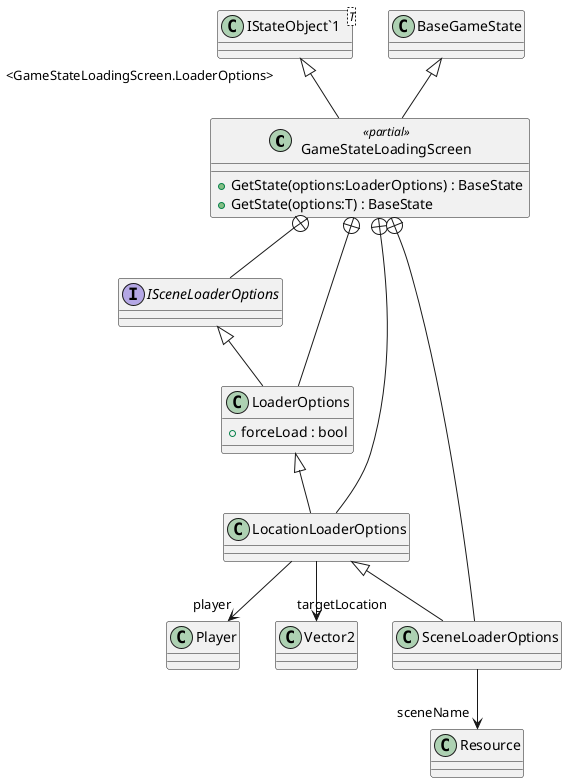 @startuml
class GameStateLoadingScreen <<partial>> {
    + GetState(options:LoaderOptions) : BaseState
    + GetState(options:T) : BaseState
}
class "IStateObject`1"<T> {
}
interface ISceneLoaderOptions {
}
class LoaderOptions {
    + forceLoad : bool
}
class LocationLoaderOptions {
}
class SceneLoaderOptions {
}
BaseGameState <|-- GameStateLoadingScreen
"IStateObject`1" "<GameStateLoadingScreen.LoaderOptions>" <|-- GameStateLoadingScreen
GameStateLoadingScreen +-- ISceneLoaderOptions
GameStateLoadingScreen +-- LoaderOptions
ISceneLoaderOptions <|-- LoaderOptions
GameStateLoadingScreen +-- LocationLoaderOptions
LoaderOptions <|-- LocationLoaderOptions
LocationLoaderOptions --> "player" Player
LocationLoaderOptions --> "targetLocation" Vector2
GameStateLoadingScreen +-- SceneLoaderOptions
LocationLoaderOptions <|-- SceneLoaderOptions
SceneLoaderOptions --> "sceneName" Resource
@enduml
